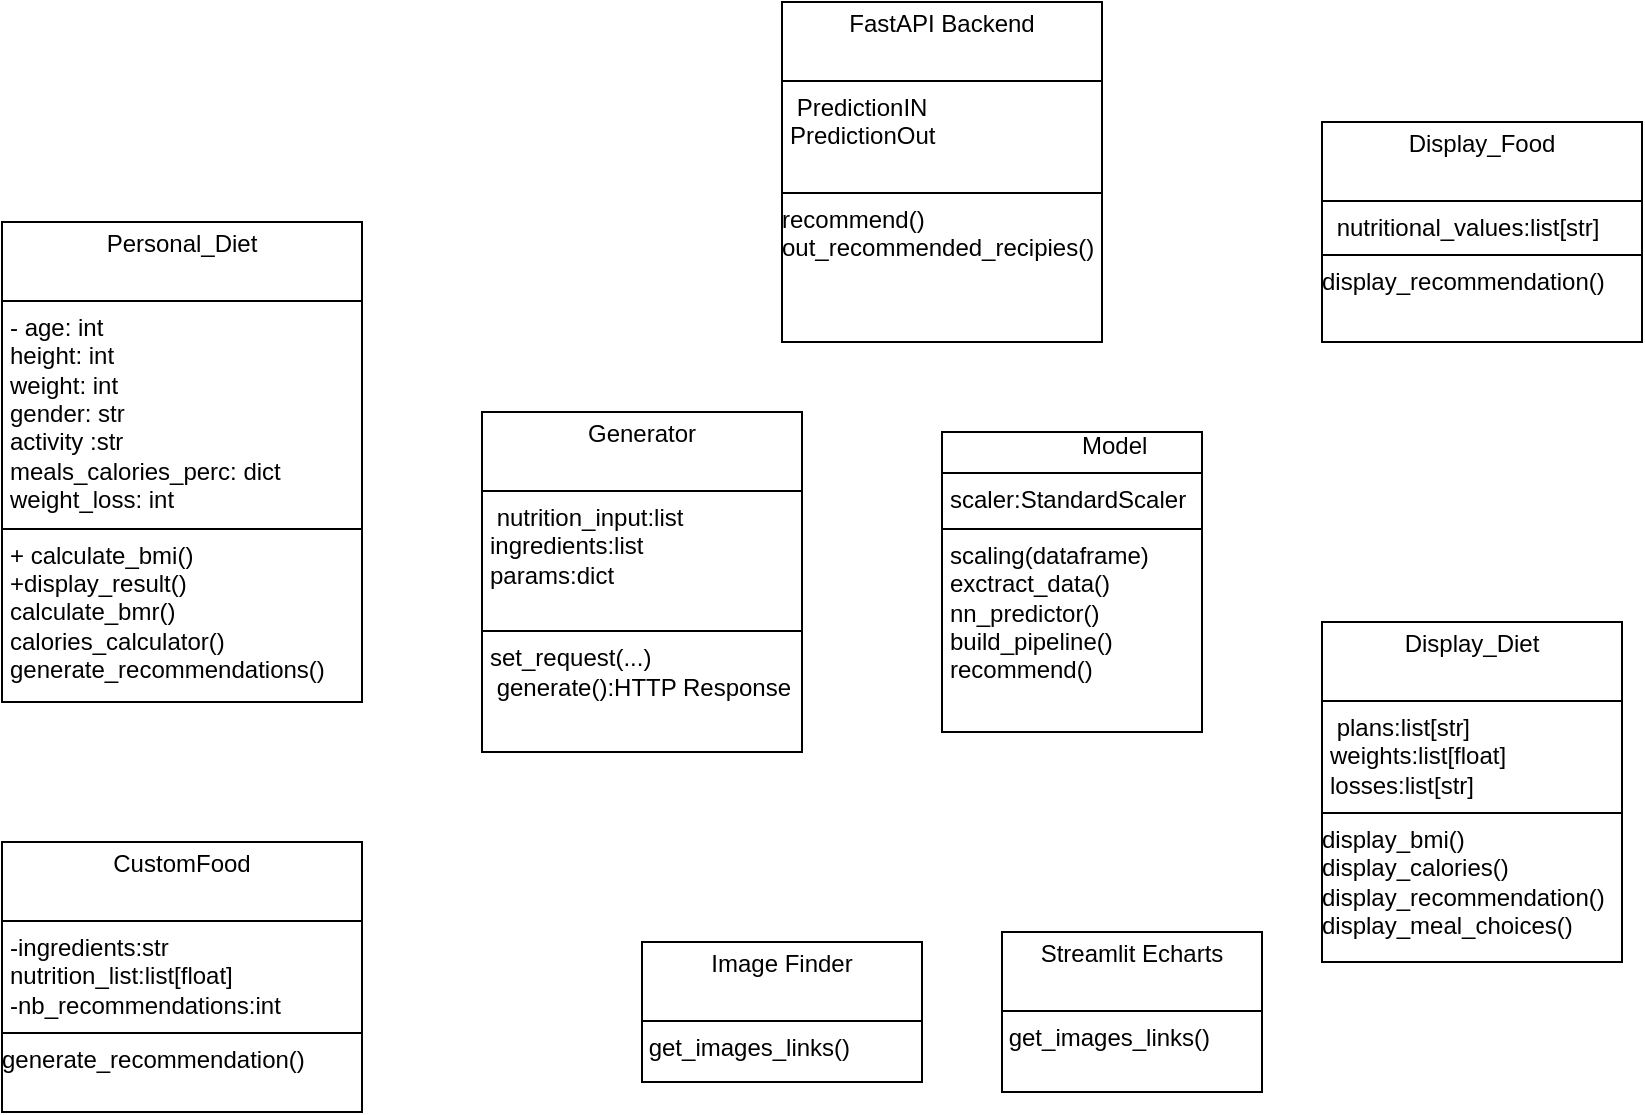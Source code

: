 <mxfile version="26.0.9">
  <diagram id="C5RBs43oDa-KdzZeNtuy" name="Page-1">
    <mxGraphModel dx="1077" dy="644" grid="1" gridSize="10" guides="1" tooltips="1" connect="1" arrows="1" fold="1" page="1" pageScale="1" pageWidth="827" pageHeight="1169" math="0" shadow="0">
      <root>
        <mxCell id="WIyWlLk6GJQsqaUBKTNV-0" />
        <mxCell id="WIyWlLk6GJQsqaUBKTNV-1" parent="WIyWlLk6GJQsqaUBKTNV-0" />
        <mxCell id="X-6ZBB3SVLjHulPQqk5e-4" value="&lt;p style=&quot;margin:0px;margin-top:4px;text-align:center;&quot;&gt;Personal_Diet&lt;br&gt;&lt;br&gt;&lt;/p&gt;&lt;hr size=&quot;1&quot; style=&quot;border-style:solid;&quot;&gt;&lt;p style=&quot;margin:0px;margin-left:4px;&quot;&gt;- age: int&lt;/p&gt;&lt;p style=&quot;margin:0px;margin-left:4px;&quot;&gt;height: int&amp;nbsp;&lt;/p&gt;&lt;p style=&quot;margin:0px;margin-left:4px;&quot;&gt;weight: int&lt;/p&gt;&lt;p style=&quot;margin:0px;margin-left:4px;&quot;&gt;gender: str&lt;/p&gt;&lt;p style=&quot;margin:0px;margin-left:4px;&quot;&gt;activity :str&lt;/p&gt;&lt;p style=&quot;margin:0px;margin-left:4px;&quot;&gt;meals_calories_perc: dict&lt;/p&gt;&lt;p style=&quot;margin:0px;margin-left:4px;&quot;&gt;weight_loss: int&lt;/p&gt;&lt;hr size=&quot;1&quot; style=&quot;border-style:solid;&quot;&gt;&lt;p style=&quot;margin:0px;margin-left:4px;&quot;&gt;+ calculate_bmi() &lt;br&gt;+display_result() &lt;br&gt;&lt;/p&gt;&lt;p style=&quot;margin:0px;margin-left:4px;&quot;&gt;calculate_bmr() &lt;br&gt;&lt;/p&gt;&lt;p style=&quot;margin:0px;margin-left:4px;&quot;&gt;calories_calculator() &lt;br&gt;&lt;/p&gt;&lt;p style=&quot;margin:0px;margin-left:4px;&quot;&gt;generate_recommendations() &lt;br&gt;&lt;/p&gt;" style="verticalAlign=top;align=left;overflow=fill;html=1;whiteSpace=wrap;" parent="WIyWlLk6GJQsqaUBKTNV-1" vertex="1">
          <mxGeometry x="40" y="150" width="180" height="240" as="geometry" />
        </mxCell>
        <mxCell id="X-6ZBB3SVLjHulPQqk5e-6" value="&lt;p style=&quot;margin:0px;margin-top:4px;text-align:center;&quot;&gt;FastAPI Backend&lt;br&gt;&lt;br&gt;&lt;/p&gt;&lt;hr size=&quot;1&quot; style=&quot;border-style:solid;&quot;&gt;&lt;p style=&quot;margin:0px;margin-left:4px;&quot;&gt;&amp;nbsp;PredictionIN&lt;/p&gt;&lt;p style=&quot;margin:0px;margin-left:4px;&quot;&gt;PredictionOut&lt;br&gt;&lt;/p&gt;&lt;p style=&quot;margin:0px;margin-left:4px;&quot;&gt;&lt;br&gt;&lt;/p&gt;&lt;hr size=&quot;1&quot; style=&quot;border-style:solid;&quot;&gt;&lt;div&gt;recommend()&lt;/div&gt;&lt;div&gt;out_recommended_recipies()&lt;br&gt;&lt;/div&gt;" style="verticalAlign=top;align=left;overflow=fill;html=1;whiteSpace=wrap;" parent="WIyWlLk6GJQsqaUBKTNV-1" vertex="1">
          <mxGeometry x="430" y="40" width="160" height="170" as="geometry" />
        </mxCell>
        <mxCell id="X-6ZBB3SVLjHulPQqk5e-7" value="&lt;p style=&quot;margin:0px;margin-top:4px;text-align:center;&quot;&gt;Generator&lt;br&gt;&lt;br&gt;&lt;/p&gt;&lt;hr size=&quot;1&quot; style=&quot;border-style:solid;&quot;&gt;&lt;p style=&quot;margin:0px;margin-left:4px;&quot;&gt;&amp;nbsp;nutrition_input:list&lt;/p&gt;&lt;p style=&quot;margin:0px;margin-left:4px;&quot;&gt;ingredients:list&lt;/p&gt;&lt;p style=&quot;margin:0px;margin-left:4px;&quot;&gt;params:dict&lt;/p&gt;&lt;p style=&quot;margin:0px;margin-left:4px;&quot;&gt;&lt;br&gt;&lt;/p&gt;&lt;hr size=&quot;1&quot; style=&quot;border-style:solid;&quot;&gt;&lt;p style=&quot;margin:0px;margin-left:4px;&quot;&gt;set_request(...)&lt;/p&gt;&lt;p style=&quot;margin:0px;margin-left:4px;&quot;&gt;&amp;nbsp;generate():HTTP Response&lt;/p&gt;" style="verticalAlign=top;align=left;overflow=fill;html=1;whiteSpace=wrap;" parent="WIyWlLk6GJQsqaUBKTNV-1" vertex="1">
          <mxGeometry x="280" y="245" width="160" height="170" as="geometry" />
        </mxCell>
        <mxCell id="YF71hWR-9rgc1hn61liG-11" value="&amp;nbsp;&amp;nbsp;&amp;nbsp;&amp;nbsp;&amp;nbsp;&amp;nbsp;&amp;nbsp;&amp;nbsp;&amp;nbsp;&amp;nbsp;&amp;nbsp;&amp;nbsp;&amp;nbsp;&amp;nbsp;&amp;nbsp;&amp;nbsp;&amp;nbsp;&amp;nbsp;&amp;nbsp;&amp;nbsp; Model&lt;hr size=&quot;1&quot; style=&quot;border-style:solid;&quot;&gt;&lt;p style=&quot;margin:0px;margin-left:4px;&quot;&gt;scaler:StandardScaler&lt;/p&gt;&lt;hr size=&quot;1&quot; style=&quot;border-style:solid;&quot;&gt;&lt;p style=&quot;margin:0px;margin-left:4px;&quot;&gt;scaling(dataframe)&lt;/p&gt;&lt;p style=&quot;margin:0px;margin-left:4px;&quot;&gt;exctract_data()&lt;/p&gt;&lt;p style=&quot;margin:0px;margin-left:4px;&quot;&gt;nn_predictor()&lt;/p&gt;&lt;p style=&quot;margin:0px;margin-left:4px;&quot;&gt;build_pipeline()&lt;/p&gt;&lt;p style=&quot;margin:0px;margin-left:4px;&quot;&gt;recommend()&lt;/p&gt;&lt;p style=&quot;margin:0px;margin-left:4px;&quot;&gt;&lt;br&gt;&lt;/p&gt;" style="verticalAlign=top;align=left;overflow=fill;html=1;whiteSpace=wrap;" vertex="1" parent="WIyWlLk6GJQsqaUBKTNV-1">
          <mxGeometry x="510" y="255" width="130" height="150" as="geometry" />
        </mxCell>
        <mxCell id="YF71hWR-9rgc1hn61liG-12" value="&lt;p style=&quot;margin:0px;margin-top:4px;text-align:center;&quot;&gt;Image Finder&lt;br&gt;&lt;br&gt;&lt;/p&gt;&lt;hr size=&quot;1&quot; style=&quot;border-style:solid;&quot;&gt;&amp;nbsp;get_images_links()" style="verticalAlign=top;align=left;overflow=fill;html=1;whiteSpace=wrap;" vertex="1" parent="WIyWlLk6GJQsqaUBKTNV-1">
          <mxGeometry x="360" y="510" width="140" height="70" as="geometry" />
        </mxCell>
        <mxCell id="YF71hWR-9rgc1hn61liG-13" value="&lt;p style=&quot;margin:0px;margin-top:4px;text-align:center;&quot;&gt;Streamlit Echarts&lt;br&gt;&lt;br&gt;&lt;/p&gt;&lt;hr size=&quot;1&quot; style=&quot;border-style:solid;&quot;&gt;&amp;nbsp;get_images_links()" style="verticalAlign=top;align=left;overflow=fill;html=1;whiteSpace=wrap;" vertex="1" parent="WIyWlLk6GJQsqaUBKTNV-1">
          <mxGeometry x="540" y="505" width="130" height="80" as="geometry" />
        </mxCell>
        <mxCell id="YF71hWR-9rgc1hn61liG-14" value="&lt;p style=&quot;margin:0px;margin-top:4px;text-align:center;&quot;&gt;Display_Diet&lt;br&gt;&lt;br&gt;&lt;/p&gt;&lt;hr size=&quot;1&quot; style=&quot;border-style:solid;&quot;&gt;&lt;p style=&quot;margin:0px;margin-left:4px;&quot;&gt;&amp;nbsp;plans:list[str]&lt;/p&gt;&lt;p style=&quot;margin:0px;margin-left:4px;&quot;&gt;weights:list[float]&lt;br&gt;&lt;/p&gt;&lt;p style=&quot;margin:0px;margin-left:4px;&quot;&gt;losses:list[str]&lt;br&gt;&lt;/p&gt;&lt;hr size=&quot;1&quot; style=&quot;border-style:solid;&quot;&gt;&lt;div&gt;display_bmi()&lt;/div&gt;&lt;div&gt;display_calories()&lt;/div&gt;&lt;div&gt;display_recommendation()&lt;/div&gt;&lt;div&gt;display_meal_choices()&lt;br&gt;&lt;/div&gt;&lt;div&gt;&lt;br&gt;&lt;/div&gt;" style="verticalAlign=top;align=left;overflow=fill;html=1;whiteSpace=wrap;" vertex="1" parent="WIyWlLk6GJQsqaUBKTNV-1">
          <mxGeometry x="700" y="350" width="150" height="170" as="geometry" />
        </mxCell>
        <mxCell id="YF71hWR-9rgc1hn61liG-15" value="&lt;p style=&quot;margin:0px;margin-top:4px;text-align:center;&quot;&gt;CustomFood&lt;br&gt;&lt;br&gt;&lt;/p&gt;&lt;hr size=&quot;1&quot; style=&quot;border-style:solid;&quot;&gt;&lt;p style=&quot;margin:0px;margin-left:4px;&quot;&gt;-ingredients:str&lt;/p&gt;&lt;p style=&quot;margin:0px;margin-left:4px;&quot;&gt;nutrition_list:list[float]&lt;/p&gt;&lt;p style=&quot;margin:0px;margin-left:4px;&quot;&gt;-nb_recommendations:int&lt;br&gt;&lt;/p&gt;&lt;hr size=&quot;1&quot; style=&quot;border-style:solid;&quot;&gt;generate_recommendation()" style="verticalAlign=top;align=left;overflow=fill;html=1;whiteSpace=wrap;" vertex="1" parent="WIyWlLk6GJQsqaUBKTNV-1">
          <mxGeometry x="40" y="460" width="180" height="135" as="geometry" />
        </mxCell>
        <mxCell id="YF71hWR-9rgc1hn61liG-16" value="&lt;p style=&quot;margin:0px;margin-top:4px;text-align:center;&quot;&gt;Display_Food&lt;br&gt;&lt;br&gt;&lt;/p&gt;&lt;hr size=&quot;1&quot; style=&quot;border-style:solid;&quot;&gt;&lt;p style=&quot;margin:0px;margin-left:4px;&quot;&gt;&amp;nbsp;nutritional_values:list[str]&lt;/p&gt;&lt;hr size=&quot;1&quot; style=&quot;border-style:solid;&quot;&gt;&lt;div&gt;display_recommendation()&lt;br&gt;&lt;/div&gt;&lt;div&gt;&lt;br&gt;&lt;/div&gt;" style="verticalAlign=top;align=left;overflow=fill;html=1;whiteSpace=wrap;" vertex="1" parent="WIyWlLk6GJQsqaUBKTNV-1">
          <mxGeometry x="700" y="100" width="160" height="110" as="geometry" />
        </mxCell>
      </root>
    </mxGraphModel>
  </diagram>
</mxfile>
